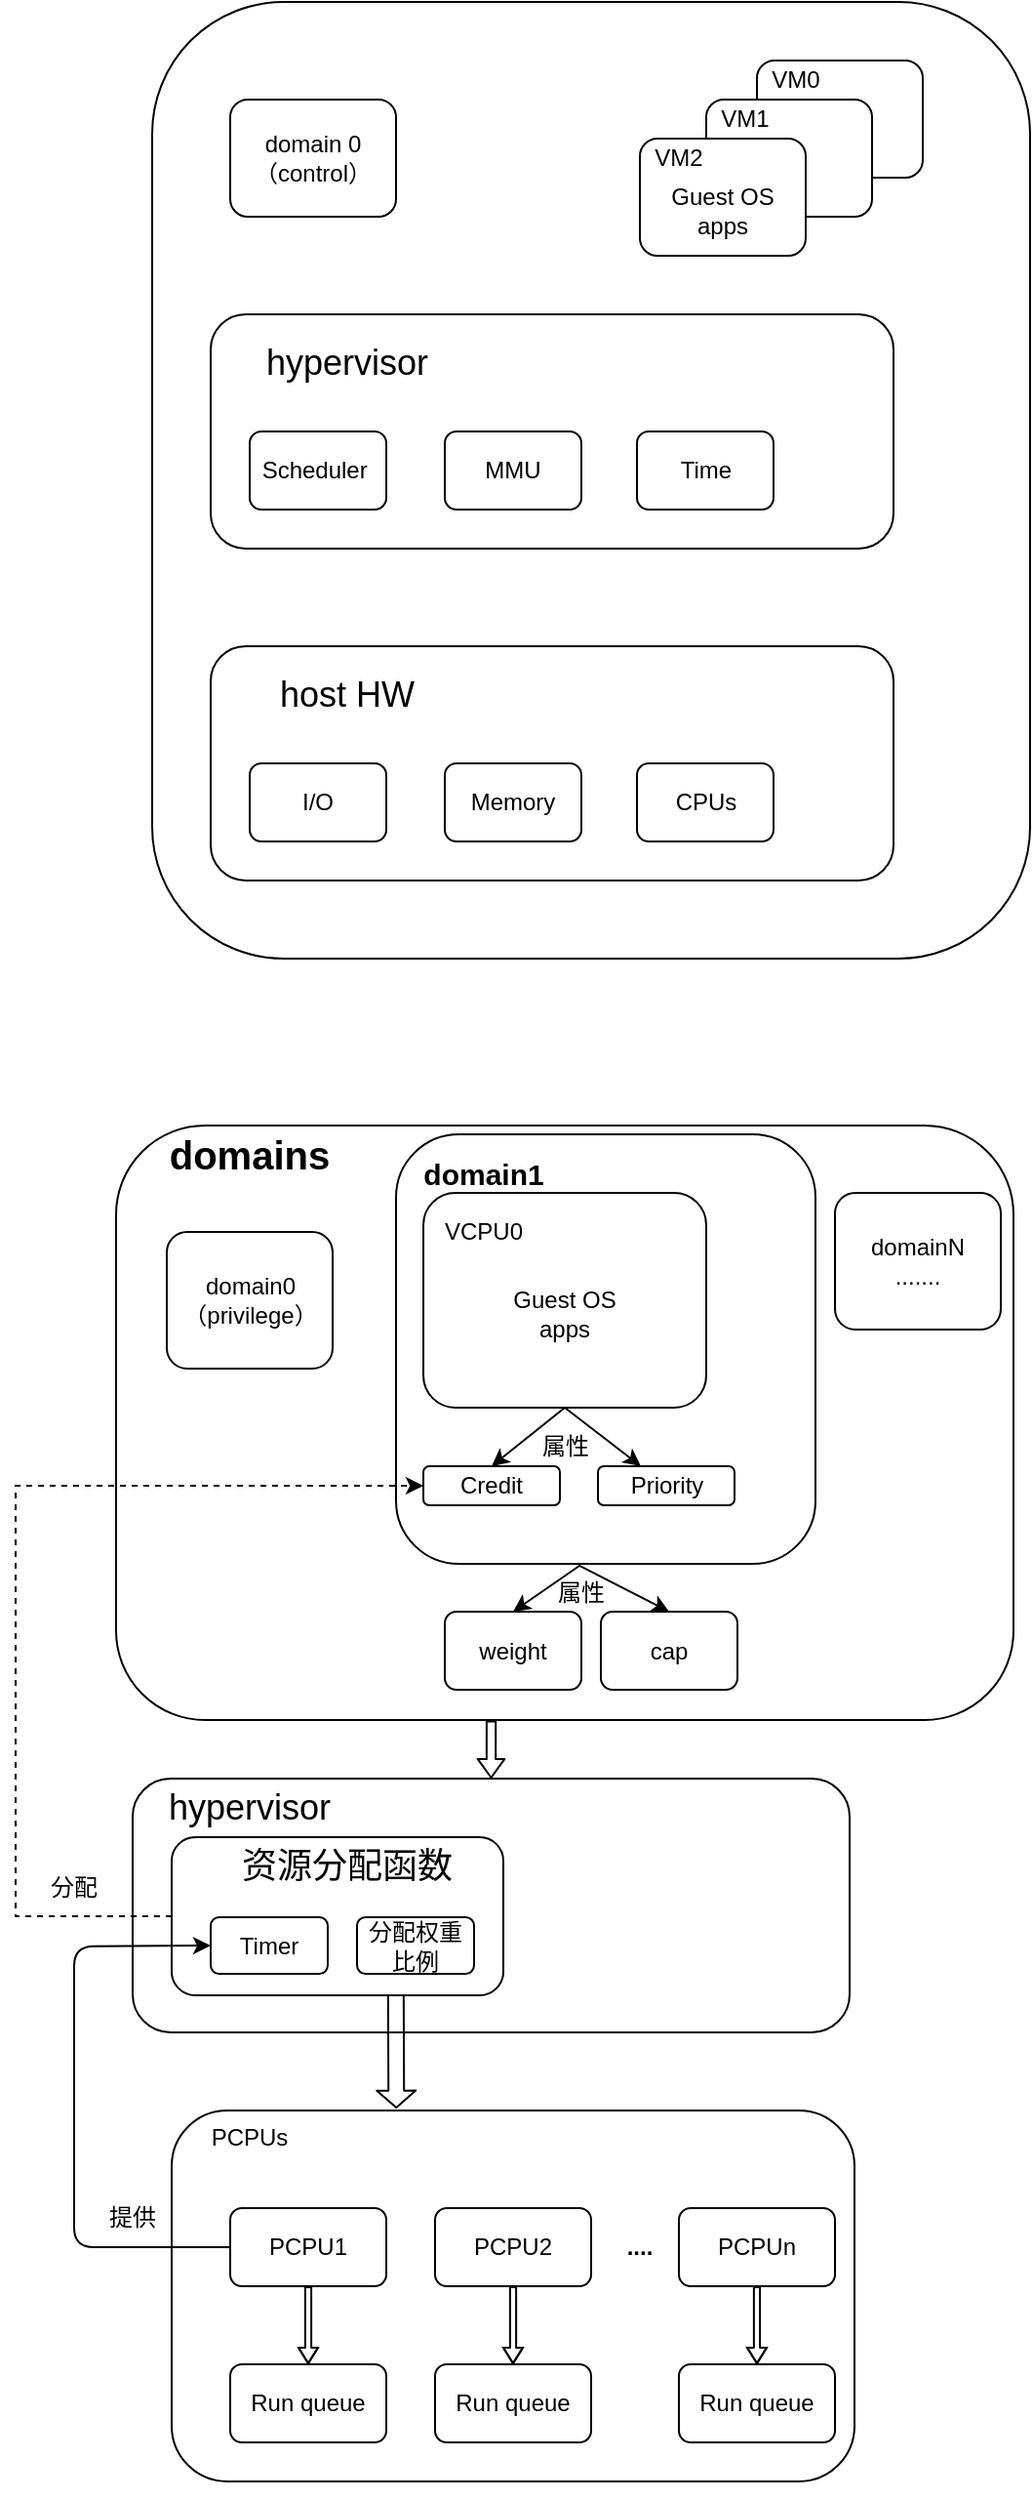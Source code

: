 <mxfile version="13.7.9" type="github">
  <diagram id="C5RBs43oDa-KdzZeNtuy" name="Page-1">
    <mxGraphModel dx="958" dy="530" grid="1" gridSize="10" guides="1" tooltips="1" connect="1" arrows="1" fold="1" page="1" pageScale="1" pageWidth="827" pageHeight="1169" math="0" shadow="0">
      <root>
        <mxCell id="WIyWlLk6GJQsqaUBKTNV-0" />
        <mxCell id="WIyWlLk6GJQsqaUBKTNV-1" parent="WIyWlLk6GJQsqaUBKTNV-0" />
        <mxCell id="-8UK6WP-dQBuwDkQfqfo-66" value="" style="rounded=1;whiteSpace=wrap;html=1;fontSize=12;glass=0;strokeWidth=1;shadow=0;" vertex="1" parent="WIyWlLk6GJQsqaUBKTNV-1">
          <mxGeometry x="120" y="1030" width="367.5" height="130" as="geometry" />
        </mxCell>
        <mxCell id="-8UK6WP-dQBuwDkQfqfo-25" value="" style="rounded=1;whiteSpace=wrap;html=1;fontSize=12;glass=0;strokeWidth=1;shadow=0;" vertex="1" parent="WIyWlLk6GJQsqaUBKTNV-1">
          <mxGeometry x="111.5" y="695.5" width="460" height="304.5" as="geometry" />
        </mxCell>
        <mxCell id="WIyWlLk6GJQsqaUBKTNV-3" value="Lamp doesn&#39;t work" style="rounded=1;whiteSpace=wrap;html=1;fontSize=12;glass=0;strokeWidth=1;shadow=0;" parent="WIyWlLk6GJQsqaUBKTNV-1" vertex="1">
          <mxGeometry x="130" y="120" width="450" height="490" as="geometry" />
        </mxCell>
        <mxCell id="m2YHZ7NnHzL9NQa0xSZE-0" value="" style="rounded=1;whiteSpace=wrap;html=1;fontSize=12;glass=0;strokeWidth=1;shadow=0;" parent="WIyWlLk6GJQsqaUBKTNV-1" vertex="1">
          <mxGeometry x="160" y="280" width="350" height="120" as="geometry" />
        </mxCell>
        <mxCell id="WIyWlLk6GJQsqaUBKTNV-7" value="Scheduler&amp;nbsp;" style="rounded=1;whiteSpace=wrap;html=1;fontSize=12;glass=0;strokeWidth=1;shadow=0;" parent="WIyWlLk6GJQsqaUBKTNV-1" vertex="1">
          <mxGeometry x="180" y="340" width="70" height="40" as="geometry" />
        </mxCell>
        <mxCell id="m2YHZ7NnHzL9NQa0xSZE-1" value="&lt;span&gt;&lt;font style=&quot;font-size: 18px&quot;&gt;hypervisor&lt;/font&gt;&lt;/span&gt;" style="rounded=1;whiteSpace=wrap;html=1;fillColor=none;strokeColor=none;" parent="WIyWlLk6GJQsqaUBKTNV-1" vertex="1">
          <mxGeometry x="180" y="290" width="100" height="30" as="geometry" />
        </mxCell>
        <mxCell id="m2YHZ7NnHzL9NQa0xSZE-3" value="MMU" style="rounded=1;whiteSpace=wrap;html=1;fontSize=12;glass=0;strokeWidth=1;shadow=0;" parent="WIyWlLk6GJQsqaUBKTNV-1" vertex="1">
          <mxGeometry x="280" y="340" width="70" height="40" as="geometry" />
        </mxCell>
        <mxCell id="m2YHZ7NnHzL9NQa0xSZE-4" value="Time" style="rounded=1;whiteSpace=wrap;html=1;fontSize=12;glass=0;strokeWidth=1;shadow=0;" parent="WIyWlLk6GJQsqaUBKTNV-1" vertex="1">
          <mxGeometry x="378.5" y="340" width="70" height="40" as="geometry" />
        </mxCell>
        <mxCell id="m2YHZ7NnHzL9NQa0xSZE-5" value="" style="rounded=1;whiteSpace=wrap;html=1;fontSize=12;glass=0;strokeWidth=1;shadow=0;" parent="WIyWlLk6GJQsqaUBKTNV-1" vertex="1">
          <mxGeometry x="160" y="450" width="350" height="120" as="geometry" />
        </mxCell>
        <mxCell id="m2YHZ7NnHzL9NQa0xSZE-6" value="I/O" style="rounded=1;whiteSpace=wrap;html=1;fontSize=12;glass=0;strokeWidth=1;shadow=0;" parent="WIyWlLk6GJQsqaUBKTNV-1" vertex="1">
          <mxGeometry x="180" y="510" width="70" height="40" as="geometry" />
        </mxCell>
        <mxCell id="m2YHZ7NnHzL9NQa0xSZE-7" value="&lt;span style=&quot;font-size: 18px&quot;&gt;host&amp;nbsp;HW&lt;/span&gt;" style="rounded=1;whiteSpace=wrap;html=1;fillColor=none;strokeColor=none;" parent="WIyWlLk6GJQsqaUBKTNV-1" vertex="1">
          <mxGeometry x="180" y="460" width="100" height="30" as="geometry" />
        </mxCell>
        <mxCell id="m2YHZ7NnHzL9NQa0xSZE-8" value="Memory" style="rounded=1;whiteSpace=wrap;html=1;fontSize=12;glass=0;strokeWidth=1;shadow=0;" parent="WIyWlLk6GJQsqaUBKTNV-1" vertex="1">
          <mxGeometry x="280" y="510" width="70" height="40" as="geometry" />
        </mxCell>
        <mxCell id="m2YHZ7NnHzL9NQa0xSZE-9" value="CPUs" style="rounded=1;whiteSpace=wrap;html=1;fontSize=12;glass=0;strokeWidth=1;shadow=0;" parent="WIyWlLk6GJQsqaUBKTNV-1" vertex="1">
          <mxGeometry x="378.5" y="510" width="70" height="40" as="geometry" />
        </mxCell>
        <mxCell id="m2YHZ7NnHzL9NQa0xSZE-10" value="domain 0&lt;br&gt;（control）" style="rounded=1;whiteSpace=wrap;html=1;fontSize=12;glass=0;strokeWidth=1;shadow=0;" parent="WIyWlLk6GJQsqaUBKTNV-1" vertex="1">
          <mxGeometry x="170" y="170" width="85" height="60" as="geometry" />
        </mxCell>
        <mxCell id="m2YHZ7NnHzL9NQa0xSZE-18" value="" style="group" parent="WIyWlLk6GJQsqaUBKTNV-1" vertex="1" connectable="0">
          <mxGeometry x="440" y="150" width="85" height="100" as="geometry" />
        </mxCell>
        <mxCell id="m2YHZ7NnHzL9NQa0xSZE-12" value="" style="rounded=1;whiteSpace=wrap;html=1;fontSize=12;glass=0;strokeWidth=1;shadow=0;" parent="m2YHZ7NnHzL9NQa0xSZE-18" vertex="1">
          <mxGeometry width="85" height="60" as="geometry" />
        </mxCell>
        <mxCell id="m2YHZ7NnHzL9NQa0xSZE-13" value="VM0" style="text;html=1;strokeColor=none;fillColor=none;align=center;verticalAlign=middle;whiteSpace=wrap;rounded=0;" parent="m2YHZ7NnHzL9NQa0xSZE-18" vertex="1">
          <mxGeometry width="40" height="20" as="geometry" />
        </mxCell>
        <mxCell id="m2YHZ7NnHzL9NQa0xSZE-19" value="" style="group" parent="m2YHZ7NnHzL9NQa0xSZE-18" vertex="1" connectable="0">
          <mxGeometry x="-26" y="20" width="85" height="80" as="geometry" />
        </mxCell>
        <mxCell id="m2YHZ7NnHzL9NQa0xSZE-20" value="" style="rounded=1;whiteSpace=wrap;html=1;fontSize=12;glass=0;strokeWidth=1;shadow=0;" parent="m2YHZ7NnHzL9NQa0xSZE-19" vertex="1">
          <mxGeometry width="85" height="60" as="geometry" />
        </mxCell>
        <mxCell id="m2YHZ7NnHzL9NQa0xSZE-21" value="VM1" style="text;html=1;strokeColor=none;fillColor=none;align=center;verticalAlign=middle;whiteSpace=wrap;rounded=0;" parent="m2YHZ7NnHzL9NQa0xSZE-19" vertex="1">
          <mxGeometry width="40" height="20" as="geometry" />
        </mxCell>
        <mxCell id="m2YHZ7NnHzL9NQa0xSZE-22" value="&lt;br&gt;Guest&amp;nbsp;OS&lt;br&gt;apps" style="rounded=1;whiteSpace=wrap;html=1;fontSize=12;glass=0;strokeWidth=1;shadow=0;" parent="m2YHZ7NnHzL9NQa0xSZE-19" vertex="1">
          <mxGeometry x="-34" y="20" width="85" height="60" as="geometry" />
        </mxCell>
        <mxCell id="m2YHZ7NnHzL9NQa0xSZE-23" value="VM2" style="text;html=1;strokeColor=none;fillColor=none;align=center;verticalAlign=middle;whiteSpace=wrap;rounded=0;" parent="m2YHZ7NnHzL9NQa0xSZE-19" vertex="1">
          <mxGeometry x="-34" y="20" width="40" height="20" as="geometry" />
        </mxCell>
        <mxCell id="-8UK6WP-dQBuwDkQfqfo-1" value="" style="rounded=1;whiteSpace=wrap;html=1;fontSize=12;glass=0;strokeWidth=1;shadow=0;" vertex="1" parent="WIyWlLk6GJQsqaUBKTNV-1">
          <mxGeometry x="140" y="1060" width="170" height="81" as="geometry" />
        </mxCell>
        <mxCell id="-8UK6WP-dQBuwDkQfqfo-2" value="Timer" style="rounded=1;whiteSpace=wrap;html=1;fontSize=12;glass=0;strokeWidth=1;shadow=0;" vertex="1" parent="WIyWlLk6GJQsqaUBKTNV-1">
          <mxGeometry x="160" y="1101" width="60" height="29" as="geometry" />
        </mxCell>
        <mxCell id="-8UK6WP-dQBuwDkQfqfo-3" value="&lt;span style=&quot;font-size: 18px&quot;&gt;资源分配函数&lt;/span&gt;" style="rounded=1;whiteSpace=wrap;html=1;fillColor=none;strokeColor=none;" vertex="1" parent="WIyWlLk6GJQsqaUBKTNV-1">
          <mxGeometry x="165" y="1060" width="130" height="30" as="geometry" />
        </mxCell>
        <mxCell id="-8UK6WP-dQBuwDkQfqfo-6" value="" style="rounded=1;whiteSpace=wrap;html=1;fontSize=12;glass=0;strokeWidth=1;shadow=0;" vertex="1" parent="WIyWlLk6GJQsqaUBKTNV-1">
          <mxGeometry x="140" y="1200" width="350" height="190" as="geometry" />
        </mxCell>
        <mxCell id="-8UK6WP-dQBuwDkQfqfo-8" value="PCPUs" style="rounded=1;whiteSpace=wrap;html=1;fillColor=none;strokeColor=none;" vertex="1" parent="WIyWlLk6GJQsqaUBKTNV-1">
          <mxGeometry x="150" y="1199" width="60" height="30" as="geometry" />
        </mxCell>
        <mxCell id="-8UK6WP-dQBuwDkQfqfo-10" value="PCPU1" style="rounded=1;whiteSpace=wrap;html=1;fontSize=12;glass=0;strokeWidth=1;shadow=0;" vertex="1" parent="WIyWlLk6GJQsqaUBKTNV-1">
          <mxGeometry x="170" y="1250" width="80" height="40" as="geometry" />
        </mxCell>
        <mxCell id="-8UK6WP-dQBuwDkQfqfo-11" value="domain0&lt;br&gt;（privilege）" style="rounded=1;whiteSpace=wrap;html=1;fontSize=12;glass=0;strokeWidth=1;shadow=0;" vertex="1" parent="WIyWlLk6GJQsqaUBKTNV-1">
          <mxGeometry x="137.5" y="750" width="85" height="70" as="geometry" />
        </mxCell>
        <mxCell id="-8UK6WP-dQBuwDkQfqfo-20" value="PCPU2" style="rounded=1;whiteSpace=wrap;html=1;fontSize=12;glass=0;strokeWidth=1;shadow=0;" vertex="1" parent="WIyWlLk6GJQsqaUBKTNV-1">
          <mxGeometry x="275" y="1250" width="80" height="40" as="geometry" />
        </mxCell>
        <mxCell id="-8UK6WP-dQBuwDkQfqfo-21" value="PCPUn" style="rounded=1;whiteSpace=wrap;html=1;fontSize=12;glass=0;strokeWidth=1;shadow=0;" vertex="1" parent="WIyWlLk6GJQsqaUBKTNV-1">
          <mxGeometry x="400" y="1250" width="80" height="40" as="geometry" />
        </mxCell>
        <mxCell id="-8UK6WP-dQBuwDkQfqfo-23" value="&lt;b&gt;....&lt;/b&gt;" style="text;html=1;strokeColor=none;fillColor=none;align=center;verticalAlign=middle;whiteSpace=wrap;rounded=0;" vertex="1" parent="WIyWlLk6GJQsqaUBKTNV-1">
          <mxGeometry x="360" y="1260" width="40" height="20" as="geometry" />
        </mxCell>
        <mxCell id="-8UK6WP-dQBuwDkQfqfo-27" value="&lt;span style=&quot;color: rgba(0 , 0 , 0 , 0) ; font-family: monospace ; font-size: 0px&quot;&gt;%3CmxGraphModel%3E%3Croot%3E%3CmxCell%20id%3D%220%22%2F%3E%3CmxCell%20id%3D%221%22%20parent%3D%220%22%2F%3E%3CmxCell%20id%3D%222%22%20value%3D%22%22%20style%3D%22rounded%3D1%3BwhiteSpace%3Dwrap%3Bhtml%3D1%3BfontSize%3D12%3Bglass%3D0%3BstrokeWidth%3D1%3Bshadow%3D0%3B%22%20vertex%3D%221%22%20parent%3D%221%22%3E%3CmxGeometry%20x%3D%22440%22%20y%3D%22150%22%20width%3D%2285%22%20height%3D%2260%22%20as%3D%22geometry%22%2F%3E%3C%2FmxCell%3E%3CmxCell%20id%3D%223%22%20value%3D%22%22%20style%3D%22rounded%3D1%3BwhiteSpace%3Dwrap%3Bhtml%3D1%3BfontSize%3D12%3Bglass%3D0%3BstrokeWidth%3D1%3Bshadow%3D0%3B%22%20vertex%3D%221%22%20parent%3D%221%22%3E%3CmxGeometry%20x%3D%22414%22%20y%3D%22170%22%20width%3D%2285%22%20height%3D%2260%22%20as%3D%22geometry%22%2F%3E%3C%2FmxCell%3E%3CmxCell%20id%3D%224%22%20value%3D%22%26lt%3Bbr%26gt%3BGuest%26amp%3Bnbsp%3BOS%26lt%3Bbr%26gt%3Bapps%22%20style%3D%22rounded%3D1%3BwhiteSpace%3Dwrap%3Bhtml%3D1%3BfontSize%3D12%3Bglass%3D0%3BstrokeWidth%3D1%3Bshadow%3D0%3B%22%20vertex%3D%221%22%20parent%3D%221%22%3E%3CmxGeometry%20x%3D%22380%22%20y%3D%22190%22%20width%3D%2285%22%20height%3D%2260%22%20as%3D%22geometry%22%2F%3E%3C%2FmxCell%3E%3C%2Froot%3E%3C%2FmxGraphModel%3E&lt;/span&gt;" style="rounded=1;whiteSpace=wrap;html=1;fontSize=12;glass=0;strokeWidth=1;shadow=0;" vertex="1" parent="WIyWlLk6GJQsqaUBKTNV-1">
          <mxGeometry x="255" y="700" width="215" height="220" as="geometry" />
        </mxCell>
        <mxCell id="-8UK6WP-dQBuwDkQfqfo-29" value="&lt;b style=&quot;font-size: 20px;&quot;&gt;domains&lt;/b&gt;" style="text;html=1;strokeColor=none;fillColor=none;align=center;verticalAlign=middle;whiteSpace=wrap;rounded=0;strokeWidth=2;fontSize=20;" vertex="1" parent="WIyWlLk6GJQsqaUBKTNV-1">
          <mxGeometry x="160" y="700" width="40" height="20" as="geometry" />
        </mxCell>
        <mxCell id="-8UK6WP-dQBuwDkQfqfo-31" value="weight" style="rounded=1;whiteSpace=wrap;html=1;fontSize=12;glass=0;strokeWidth=1;shadow=0;" vertex="1" parent="WIyWlLk6GJQsqaUBKTNV-1">
          <mxGeometry x="280" y="944.5" width="70" height="40" as="geometry" />
        </mxCell>
        <mxCell id="-8UK6WP-dQBuwDkQfqfo-33" value="cap" style="rounded=1;whiteSpace=wrap;html=1;fontSize=12;glass=0;strokeWidth=1;shadow=0;" vertex="1" parent="WIyWlLk6GJQsqaUBKTNV-1">
          <mxGeometry x="360" y="944.5" width="70" height="40" as="geometry" />
        </mxCell>
        <mxCell id="-8UK6WP-dQBuwDkQfqfo-41" value="&lt;br&gt;Guest&amp;nbsp;OS&lt;br&gt;apps" style="rounded=1;whiteSpace=wrap;html=1;fontSize=12;glass=0;strokeWidth=1;shadow=0;" vertex="1" parent="WIyWlLk6GJQsqaUBKTNV-1">
          <mxGeometry x="269" y="730" width="145" height="110" as="geometry" />
        </mxCell>
        <mxCell id="-8UK6WP-dQBuwDkQfqfo-42" value="&lt;b style=&quot;font-size: 15px&quot;&gt;domain1&lt;/b&gt;" style="text;html=1;strokeColor=none;fillColor=none;align=center;verticalAlign=middle;whiteSpace=wrap;rounded=0;strokeWidth=2;fontSize=15;" vertex="1" parent="WIyWlLk6GJQsqaUBKTNV-1">
          <mxGeometry x="280" y="710" width="40" height="20" as="geometry" />
        </mxCell>
        <mxCell id="-8UK6WP-dQBuwDkQfqfo-43" value="VCPU0" style="text;html=1;strokeColor=none;fillColor=none;align=center;verticalAlign=middle;whiteSpace=wrap;rounded=0;" vertex="1" parent="WIyWlLk6GJQsqaUBKTNV-1">
          <mxGeometry x="280" y="740" width="40" height="20" as="geometry" />
        </mxCell>
        <mxCell id="-8UK6WP-dQBuwDkQfqfo-44" value="Credit" style="rounded=1;whiteSpace=wrap;html=1;fontSize=12;glass=0;strokeWidth=1;shadow=0;" vertex="1" parent="WIyWlLk6GJQsqaUBKTNV-1">
          <mxGeometry x="269" y="870" width="70" height="20" as="geometry" />
        </mxCell>
        <mxCell id="-8UK6WP-dQBuwDkQfqfo-45" value="Priority" style="rounded=1;whiteSpace=wrap;html=1;fontSize=12;glass=0;strokeWidth=1;shadow=0;" vertex="1" parent="WIyWlLk6GJQsqaUBKTNV-1">
          <mxGeometry x="358.5" y="870" width="70" height="20" as="geometry" />
        </mxCell>
        <mxCell id="-8UK6WP-dQBuwDkQfqfo-50" value="属性" style="text;html=1;strokeColor=none;fillColor=none;align=center;verticalAlign=middle;whiteSpace=wrap;rounded=0;" vertex="1" parent="WIyWlLk6GJQsqaUBKTNV-1">
          <mxGeometry x="311.5" y="850" width="60" height="20" as="geometry" />
        </mxCell>
        <mxCell id="-8UK6WP-dQBuwDkQfqfo-51" value="" style="endArrow=classic;html=1;fontSize=20;entryX=0.5;entryY=0;entryDx=0;entryDy=0;exitX=0.435;exitY=1.003;exitDx=0;exitDy=0;exitPerimeter=0;" edge="1" parent="WIyWlLk6GJQsqaUBKTNV-1" source="-8UK6WP-dQBuwDkQfqfo-27" target="-8UK6WP-dQBuwDkQfqfo-33">
          <mxGeometry width="50" height="50" relative="1" as="geometry">
            <mxPoint x="365" y="930" as="sourcePoint" />
            <mxPoint x="370" y="930" as="targetPoint" />
          </mxGeometry>
        </mxCell>
        <mxCell id="-8UK6WP-dQBuwDkQfqfo-52" value="" style="endArrow=classic;html=1;fontSize=20;entryX=0.5;entryY=0;entryDx=0;entryDy=0;" edge="1" parent="WIyWlLk6GJQsqaUBKTNV-1" target="-8UK6WP-dQBuwDkQfqfo-31">
          <mxGeometry width="50" height="50" relative="1" as="geometry">
            <mxPoint x="349" y="921" as="sourcePoint" />
            <mxPoint x="435" y="954.5" as="targetPoint" />
          </mxGeometry>
        </mxCell>
        <mxCell id="-8UK6WP-dQBuwDkQfqfo-53" value="" style="endArrow=classic;html=1;fontSize=20;exitX=0.5;exitY=1;exitDx=0;exitDy=0;" edge="1" parent="WIyWlLk6GJQsqaUBKTNV-1" source="-8UK6WP-dQBuwDkQfqfo-41" target="-8UK6WP-dQBuwDkQfqfo-45">
          <mxGeometry width="50" height="50" relative="1" as="geometry">
            <mxPoint x="375" y="940" as="sourcePoint" />
            <mxPoint x="435" y="954.5" as="targetPoint" />
          </mxGeometry>
        </mxCell>
        <mxCell id="-8UK6WP-dQBuwDkQfqfo-54" value="" style="endArrow=classic;html=1;fontSize=20;entryX=0.5;entryY=0;entryDx=0;entryDy=0;exitX=0.5;exitY=1;exitDx=0;exitDy=0;" edge="1" parent="WIyWlLk6GJQsqaUBKTNV-1" source="-8UK6WP-dQBuwDkQfqfo-41" target="-8UK6WP-dQBuwDkQfqfo-44">
          <mxGeometry width="50" height="50" relative="1" as="geometry">
            <mxPoint x="360" y="855" as="sourcePoint" />
            <mxPoint x="396.818" y="900" as="targetPoint" />
          </mxGeometry>
        </mxCell>
        <mxCell id="-8UK6WP-dQBuwDkQfqfo-55" value="属性" style="text;html=1;strokeColor=none;fillColor=none;align=center;verticalAlign=middle;whiteSpace=wrap;rounded=0;" vertex="1" parent="WIyWlLk6GJQsqaUBKTNV-1">
          <mxGeometry x="320" y="924.5" width="60" height="20" as="geometry" />
        </mxCell>
        <mxCell id="-8UK6WP-dQBuwDkQfqfo-56" value="Run&amp;nbsp;queue" style="rounded=1;whiteSpace=wrap;html=1;fontSize=12;glass=0;strokeWidth=1;shadow=0;" vertex="1" parent="WIyWlLk6GJQsqaUBKTNV-1">
          <mxGeometry x="170" y="1330" width="80" height="40" as="geometry" />
        </mxCell>
        <mxCell id="-8UK6WP-dQBuwDkQfqfo-57" value="" style="shape=flexArrow;endArrow=classic;html=1;fontSize=15;exitX=0.5;exitY=1;exitDx=0;exitDy=0;endWidth=5.825;endSize=2.32;width=3.107;" edge="1" parent="WIyWlLk6GJQsqaUBKTNV-1" source="-8UK6WP-dQBuwDkQfqfo-10" target="-8UK6WP-dQBuwDkQfqfo-56">
          <mxGeometry width="50" height="50" relative="1" as="geometry">
            <mxPoint x="390" y="1220" as="sourcePoint" />
            <mxPoint x="440" y="1170" as="targetPoint" />
            <Array as="points">
              <mxPoint x="210" y="1310" />
            </Array>
          </mxGeometry>
        </mxCell>
        <mxCell id="-8UK6WP-dQBuwDkQfqfo-60" value="Run&amp;nbsp;queue" style="rounded=1;whiteSpace=wrap;html=1;fontSize=12;glass=0;strokeWidth=1;shadow=0;" vertex="1" parent="WIyWlLk6GJQsqaUBKTNV-1">
          <mxGeometry x="275" y="1330" width="80" height="40" as="geometry" />
        </mxCell>
        <mxCell id="-8UK6WP-dQBuwDkQfqfo-61" value="" style="shape=flexArrow;endArrow=classic;html=1;fontSize=15;exitX=0.5;exitY=1;exitDx=0;exitDy=0;endWidth=5.825;endSize=2.32;width=3.107;" edge="1" parent="WIyWlLk6GJQsqaUBKTNV-1" target="-8UK6WP-dQBuwDkQfqfo-60">
          <mxGeometry width="50" height="50" relative="1" as="geometry">
            <mxPoint x="315" y="1290" as="sourcePoint" />
            <mxPoint x="545" y="1170" as="targetPoint" />
            <Array as="points">
              <mxPoint x="315" y="1310" />
            </Array>
          </mxGeometry>
        </mxCell>
        <mxCell id="-8UK6WP-dQBuwDkQfqfo-62" value="Run&amp;nbsp;queue" style="rounded=1;whiteSpace=wrap;html=1;fontSize=12;glass=0;strokeWidth=1;shadow=0;" vertex="1" parent="WIyWlLk6GJQsqaUBKTNV-1">
          <mxGeometry x="400" y="1330" width="80" height="40" as="geometry" />
        </mxCell>
        <mxCell id="-8UK6WP-dQBuwDkQfqfo-63" value="" style="shape=flexArrow;endArrow=classic;html=1;fontSize=15;exitX=0.5;exitY=1;exitDx=0;exitDy=0;endWidth=5.825;endSize=2.32;width=3.107;" edge="1" target="-8UK6WP-dQBuwDkQfqfo-62" parent="WIyWlLk6GJQsqaUBKTNV-1">
          <mxGeometry width="50" height="50" relative="1" as="geometry">
            <mxPoint x="440" y="1290" as="sourcePoint" />
            <mxPoint x="670" y="1170" as="targetPoint" />
            <Array as="points">
              <mxPoint x="440" y="1310" />
            </Array>
          </mxGeometry>
        </mxCell>
        <mxCell id="-8UK6WP-dQBuwDkQfqfo-64" value="" style="endArrow=classic;html=1;fontSize=15;entryX=0;entryY=0.5;entryDx=0;entryDy=0;exitX=0;exitY=0.5;exitDx=0;exitDy=0;" edge="1" parent="WIyWlLk6GJQsqaUBKTNV-1" source="-8UK6WP-dQBuwDkQfqfo-10" target="-8UK6WP-dQBuwDkQfqfo-2">
          <mxGeometry width="50" height="50" relative="1" as="geometry">
            <mxPoint x="300" y="1250" as="sourcePoint" />
            <mxPoint x="350" y="1200" as="targetPoint" />
            <Array as="points">
              <mxPoint x="90" y="1270" />
              <mxPoint x="90" y="1210" />
              <mxPoint x="90" y="1116" />
            </Array>
          </mxGeometry>
        </mxCell>
        <mxCell id="-8UK6WP-dQBuwDkQfqfo-65" value="domainN&lt;br&gt;......." style="rounded=1;whiteSpace=wrap;html=1;fontSize=12;glass=0;strokeWidth=1;shadow=0;" vertex="1" parent="WIyWlLk6GJQsqaUBKTNV-1">
          <mxGeometry x="480" y="730" width="85" height="70" as="geometry" />
        </mxCell>
        <mxCell id="-8UK6WP-dQBuwDkQfqfo-68" value="&lt;span&gt;&lt;font style=&quot;font-size: 18px&quot;&gt;hypervisor&lt;/font&gt;&lt;/span&gt;" style="rounded=1;whiteSpace=wrap;html=1;fillColor=none;strokeColor=none;" vertex="1" parent="WIyWlLk6GJQsqaUBKTNV-1">
          <mxGeometry x="130" y="1030" width="100" height="30" as="geometry" />
        </mxCell>
        <mxCell id="-8UK6WP-dQBuwDkQfqfo-70" style="edgeStyle=orthogonalEdgeStyle;rounded=0;orthogonalLoop=1;jettySize=auto;html=1;exitX=0;exitY=0.5;exitDx=0;exitDy=0;fontSize=15;entryX=0;entryY=0.5;entryDx=0;entryDy=0;dashed=1;endArrow=classic;endFill=1;" edge="1" parent="WIyWlLk6GJQsqaUBKTNV-1" source="-8UK6WP-dQBuwDkQfqfo-1" target="-8UK6WP-dQBuwDkQfqfo-44">
          <mxGeometry relative="1" as="geometry">
            <mxPoint x="40" y="870" as="targetPoint" />
            <Array as="points">
              <mxPoint x="60" y="1101" />
              <mxPoint x="60" y="880" />
            </Array>
          </mxGeometry>
        </mxCell>
        <mxCell id="-8UK6WP-dQBuwDkQfqfo-71" value="分配" style="rounded=1;whiteSpace=wrap;html=1;fillColor=none;strokeColor=none;" vertex="1" parent="WIyWlLk6GJQsqaUBKTNV-1">
          <mxGeometry x="60" y="1071" width="60" height="30" as="geometry" />
        </mxCell>
        <mxCell id="-8UK6WP-dQBuwDkQfqfo-72" value="提供" style="rounded=1;whiteSpace=wrap;html=1;fillColor=none;strokeColor=none;" vertex="1" parent="WIyWlLk6GJQsqaUBKTNV-1">
          <mxGeometry x="90" y="1240" width="60" height="30" as="geometry" />
        </mxCell>
        <mxCell id="-8UK6WP-dQBuwDkQfqfo-73" value="分配权重比例" style="rounded=1;whiteSpace=wrap;html=1;fontSize=12;glass=0;strokeWidth=1;shadow=0;" vertex="1" parent="WIyWlLk6GJQsqaUBKTNV-1">
          <mxGeometry x="235" y="1101" width="60" height="29" as="geometry" />
        </mxCell>
        <mxCell id="-8UK6WP-dQBuwDkQfqfo-74" style="edgeStyle=orthogonalEdgeStyle;rounded=0;orthogonalLoop=1;jettySize=auto;html=1;exitX=0.5;exitY=1;exitDx=0;exitDy=0;dashed=1;endArrow=classic;endFill=1;fontSize=15;" edge="1" parent="WIyWlLk6GJQsqaUBKTNV-1" source="-8UK6WP-dQBuwDkQfqfo-6" target="-8UK6WP-dQBuwDkQfqfo-6">
          <mxGeometry relative="1" as="geometry" />
        </mxCell>
        <mxCell id="-8UK6WP-dQBuwDkQfqfo-77" style="edgeStyle=orthogonalEdgeStyle;rounded=0;orthogonalLoop=1;jettySize=auto;html=1;exitX=0.5;exitY=1;exitDx=0;exitDy=0;dashed=1;endArrow=classic;endFill=1;fontSize=15;" edge="1" parent="WIyWlLk6GJQsqaUBKTNV-1" source="-8UK6WP-dQBuwDkQfqfo-25" target="-8UK6WP-dQBuwDkQfqfo-25">
          <mxGeometry relative="1" as="geometry" />
        </mxCell>
        <mxCell id="-8UK6WP-dQBuwDkQfqfo-78" value="" style="endArrow=classic;html=1;fontSize=15;entryX=0.5;entryY=0;entryDx=0;entryDy=0;shape=flexArrow;endWidth=8.188;endSize=2.847;exitX=0.418;exitY=1.001;exitDx=0;exitDy=0;exitPerimeter=0;width=4.651;" edge="1" parent="WIyWlLk6GJQsqaUBKTNV-1" source="-8UK6WP-dQBuwDkQfqfo-25" target="-8UK6WP-dQBuwDkQfqfo-66">
          <mxGeometry width="50" height="50" relative="1" as="geometry">
            <mxPoint x="304" y="1002" as="sourcePoint" />
            <mxPoint x="350" y="940" as="targetPoint" />
          </mxGeometry>
        </mxCell>
        <mxCell id="-8UK6WP-dQBuwDkQfqfo-86" value="" style="endArrow=classic;html=1;fontSize=15;entryX=0.329;entryY=-0.005;entryDx=0;entryDy=0;shape=flexArrow;endWidth=10.972;endSize=2.57;width=8;entryPerimeter=0;exitX=0.676;exitY=0.994;exitDx=0;exitDy=0;exitPerimeter=0;" edge="1" parent="WIyWlLk6GJQsqaUBKTNV-1" source="-8UK6WP-dQBuwDkQfqfo-1" target="-8UK6WP-dQBuwDkQfqfo-6">
          <mxGeometry width="50" height="50" relative="1" as="geometry">
            <mxPoint x="255" y="1142" as="sourcePoint" />
            <mxPoint x="310" y="1199" as="targetPoint" />
          </mxGeometry>
        </mxCell>
      </root>
    </mxGraphModel>
  </diagram>
</mxfile>

